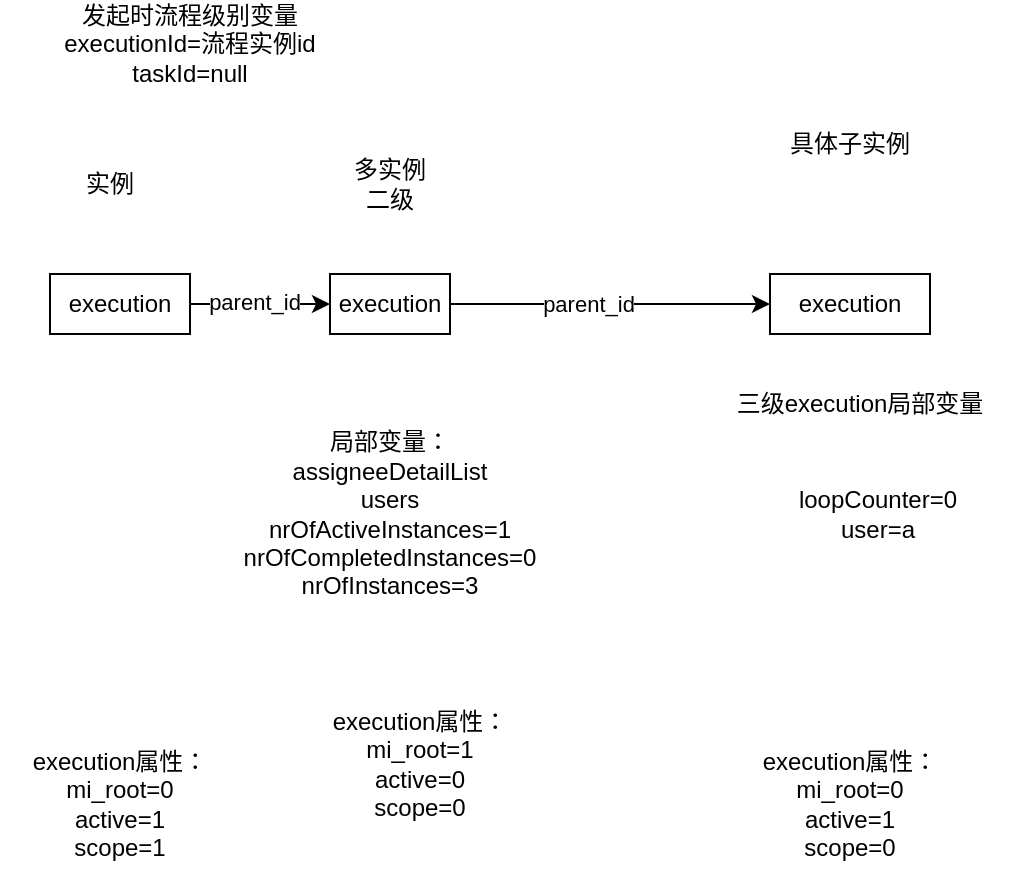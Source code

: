 <mxfile version="21.3.5" type="github">
  <diagram name="第 1 页" id="HpkNO3LlVOQ7alLis1Zk">
    <mxGraphModel dx="1781" dy="449" grid="1" gridSize="10" guides="1" tooltips="1" connect="1" arrows="1" fold="1" page="1" pageScale="1" pageWidth="827" pageHeight="1169" math="0" shadow="0">
      <root>
        <mxCell id="0" />
        <mxCell id="1" parent="0" />
        <mxCell id="Gdk9SCRgLP9Q2HLZyMBg-6" style="edgeStyle=orthogonalEdgeStyle;rounded=0;orthogonalLoop=1;jettySize=auto;html=1;" parent="1" source="Gdk9SCRgLP9Q2HLZyMBg-1" target="Gdk9SCRgLP9Q2HLZyMBg-2" edge="1">
          <mxGeometry relative="1" as="geometry" />
        </mxCell>
        <mxCell id="Gdk9SCRgLP9Q2HLZyMBg-13" value="parent_id" style="edgeLabel;html=1;align=center;verticalAlign=middle;resizable=0;points=[];" parent="Gdk9SCRgLP9Q2HLZyMBg-6" vertex="1" connectable="0">
          <mxGeometry x="-0.086" y="1" relative="1" as="geometry">
            <mxPoint as="offset" />
          </mxGeometry>
        </mxCell>
        <mxCell id="Gdk9SCRgLP9Q2HLZyMBg-1" value="execution" style="rounded=0;whiteSpace=wrap;html=1;" parent="1" vertex="1">
          <mxGeometry y="230" width="70" height="30" as="geometry" />
        </mxCell>
        <mxCell id="Gdk9SCRgLP9Q2HLZyMBg-10" style="edgeStyle=orthogonalEdgeStyle;rounded=0;orthogonalLoop=1;jettySize=auto;html=1;entryX=0;entryY=0.5;entryDx=0;entryDy=0;" parent="1" source="Gdk9SCRgLP9Q2HLZyMBg-2" target="Gdk9SCRgLP9Q2HLZyMBg-4" edge="1">
          <mxGeometry relative="1" as="geometry" />
        </mxCell>
        <mxCell id="_HqPTq9LyYLArilPB-tu-1" value="parent_id" style="edgeLabel;html=1;align=center;verticalAlign=middle;resizable=0;points=[];" vertex="1" connectable="0" parent="Gdk9SCRgLP9Q2HLZyMBg-10">
          <mxGeometry x="-0.138" relative="1" as="geometry">
            <mxPoint as="offset" />
          </mxGeometry>
        </mxCell>
        <mxCell id="Gdk9SCRgLP9Q2HLZyMBg-2" value="execution" style="rounded=0;whiteSpace=wrap;html=1;" parent="1" vertex="1">
          <mxGeometry x="140" y="230" width="60" height="30" as="geometry" />
        </mxCell>
        <mxCell id="Gdk9SCRgLP9Q2HLZyMBg-4" value="execution" style="rounded=0;whiteSpace=wrap;html=1;" parent="1" vertex="1">
          <mxGeometry x="360" y="230" width="80" height="30" as="geometry" />
        </mxCell>
        <mxCell id="Gdk9SCRgLP9Q2HLZyMBg-7" value="实例" style="text;html=1;strokeColor=none;fillColor=none;align=center;verticalAlign=middle;whiteSpace=wrap;rounded=0;" parent="1" vertex="1">
          <mxGeometry y="170" width="60" height="30" as="geometry" />
        </mxCell>
        <mxCell id="Gdk9SCRgLP9Q2HLZyMBg-8" value="多实例&lt;br&gt;二级" style="text;html=1;strokeColor=none;fillColor=none;align=center;verticalAlign=middle;whiteSpace=wrap;rounded=0;" parent="1" vertex="1">
          <mxGeometry x="140" y="170" width="60" height="30" as="geometry" />
        </mxCell>
        <mxCell id="Gdk9SCRgLP9Q2HLZyMBg-12" value="具体子实例" style="text;html=1;strokeColor=none;fillColor=none;align=center;verticalAlign=middle;whiteSpace=wrap;rounded=0;" parent="1" vertex="1">
          <mxGeometry x="360" y="150" width="80" height="30" as="geometry" />
        </mxCell>
        <mxCell id="Gdk9SCRgLP9Q2HLZyMBg-15" value="loopCounter=0&lt;br&gt;user=a" style="text;html=1;strokeColor=none;fillColor=none;align=center;verticalAlign=middle;whiteSpace=wrap;rounded=0;" parent="1" vertex="1">
          <mxGeometry x="364" y="335" width="100" height="30" as="geometry" />
        </mxCell>
        <mxCell id="Gdk9SCRgLP9Q2HLZyMBg-18" value="三级execution局部变量" style="text;html=1;strokeColor=none;fillColor=none;align=center;verticalAlign=middle;whiteSpace=wrap;rounded=0;" parent="1" vertex="1">
          <mxGeometry x="330" y="280" width="150" height="30" as="geometry" />
        </mxCell>
        <mxCell id="5jpwciX5FeIp4Of5W8JT-1" value="&lt;div&gt;局部变量：&lt;/div&gt;&lt;div&gt;assigneeDetailList&lt;/div&gt;&lt;div&gt;users&lt;/div&gt;&lt;div&gt;nrOfActiveInstances=1&lt;/div&gt;&lt;div&gt;nrOfCompletedInstances=0&lt;/div&gt;&lt;div&gt;nrOfInstances=3&lt;/div&gt;" style="text;html=1;strokeColor=none;fillColor=none;align=center;verticalAlign=middle;whiteSpace=wrap;rounded=0;" parent="1" vertex="1">
          <mxGeometry x="95" y="280" width="150" height="140" as="geometry" />
        </mxCell>
        <mxCell id="5jpwciX5FeIp4Of5W8JT-2" value="execution属性：&lt;br&gt;mi_root=1&lt;br&gt;active=0&lt;br&gt;scope=0" style="text;html=1;strokeColor=none;fillColor=none;align=center;verticalAlign=middle;whiteSpace=wrap;rounded=0;" parent="1" vertex="1">
          <mxGeometry x="125" y="430" width="120" height="90" as="geometry" />
        </mxCell>
        <mxCell id="5jpwciX5FeIp4Of5W8JT-3" value="execution属性：&lt;br&gt;mi_root=0&lt;br&gt;active=1&lt;br&gt;scope=1" style="text;html=1;strokeColor=none;fillColor=none;align=center;verticalAlign=middle;whiteSpace=wrap;rounded=0;" parent="1" vertex="1">
          <mxGeometry x="-25" y="450" width="120" height="90" as="geometry" />
        </mxCell>
        <mxCell id="5jpwciX5FeIp4Of5W8JT-4" value="execution属性：&lt;br&gt;mi_root=0&lt;br&gt;active=1&lt;br&gt;scope=0" style="text;html=1;strokeColor=none;fillColor=none;align=center;verticalAlign=middle;whiteSpace=wrap;rounded=0;" parent="1" vertex="1">
          <mxGeometry x="340" y="450" width="120" height="90" as="geometry" />
        </mxCell>
        <mxCell id="5jpwciX5FeIp4Of5W8JT-5" value="发起时流程级别变量&lt;br&gt;executionId=流程实例id&lt;br&gt;taskId=null" style="text;html=1;strokeColor=none;fillColor=none;align=center;verticalAlign=middle;whiteSpace=wrap;rounded=0;" parent="1" vertex="1">
          <mxGeometry x="-15" y="100" width="170" height="30" as="geometry" />
        </mxCell>
      </root>
    </mxGraphModel>
  </diagram>
</mxfile>
